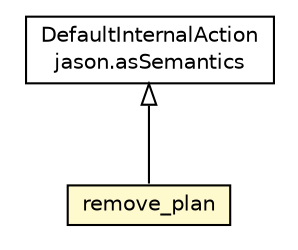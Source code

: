 #!/usr/local/bin/dot
#
# Class diagram 
# Generated by UMLGraph version R5_6_6-1-g9240c4 (http://www.umlgraph.org/)
#

digraph G {
	edge [fontname="Helvetica",fontsize=10,labelfontname="Helvetica",labelfontsize=10];
	node [fontname="Helvetica",fontsize=10,shape=plaintext];
	nodesep=0.25;
	ranksep=0.5;
	// jason.asSemantics.DefaultInternalAction
	c65136 [label=<<table title="jason.asSemantics.DefaultInternalAction" border="0" cellborder="1" cellspacing="0" cellpadding="2" port="p" href="../asSemantics/DefaultInternalAction.html">
		<tr><td><table border="0" cellspacing="0" cellpadding="1">
<tr><td align="center" balign="center"> DefaultInternalAction </td></tr>
<tr><td align="center" balign="center"> jason.asSemantics </td></tr>
		</table></td></tr>
		</table>>, URL="../asSemantics/DefaultInternalAction.html", fontname="Helvetica", fontcolor="black", fontsize=10.0];
	// jason.stdlib.remove_plan
	c65305 [label=<<table title="jason.stdlib.remove_plan" border="0" cellborder="1" cellspacing="0" cellpadding="2" port="p" bgcolor="lemonChiffon" href="./remove_plan.html">
		<tr><td><table border="0" cellspacing="0" cellpadding="1">
<tr><td align="center" balign="center"> remove_plan </td></tr>
		</table></td></tr>
		</table>>, URL="./remove_plan.html", fontname="Helvetica", fontcolor="black", fontsize=10.0];
	//jason.stdlib.remove_plan extends jason.asSemantics.DefaultInternalAction
	c65136:p -> c65305:p [dir=back,arrowtail=empty];
}

